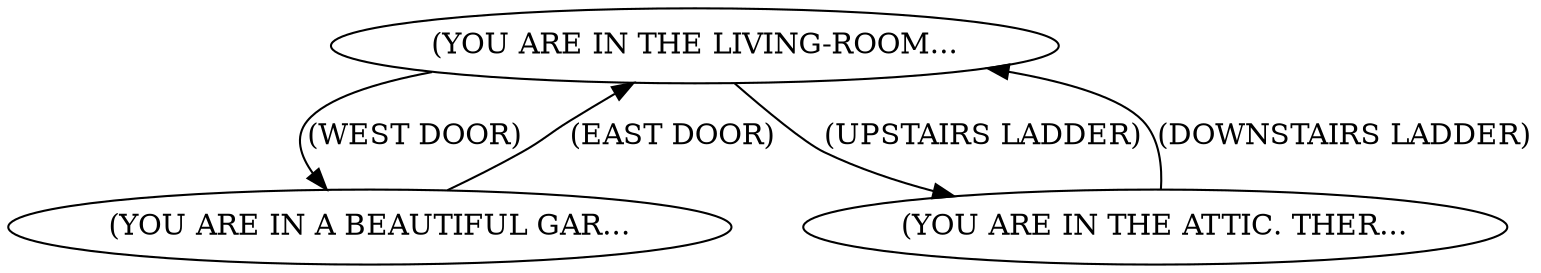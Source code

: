 digraph {
LIVING_ROOM[label="(YOU ARE IN THE LIVING-ROOM..."];
GARDEN[label="(YOU ARE IN A BEAUTIFUL GAR..."];
ATTIC[label="(YOU ARE IN THE ATTIC. THER..."];
LIVING_ROOM->GARDEN[label="(WEST DOOR)"];
LIVING_ROOM->ATTIC[label="(UPSTAIRS LADDER)"];
GARDEN->LIVING_ROOM[label="(EAST DOOR)"];
ATTIC->LIVING_ROOM[label="(DOWNSTAIRS LADDER)"];}